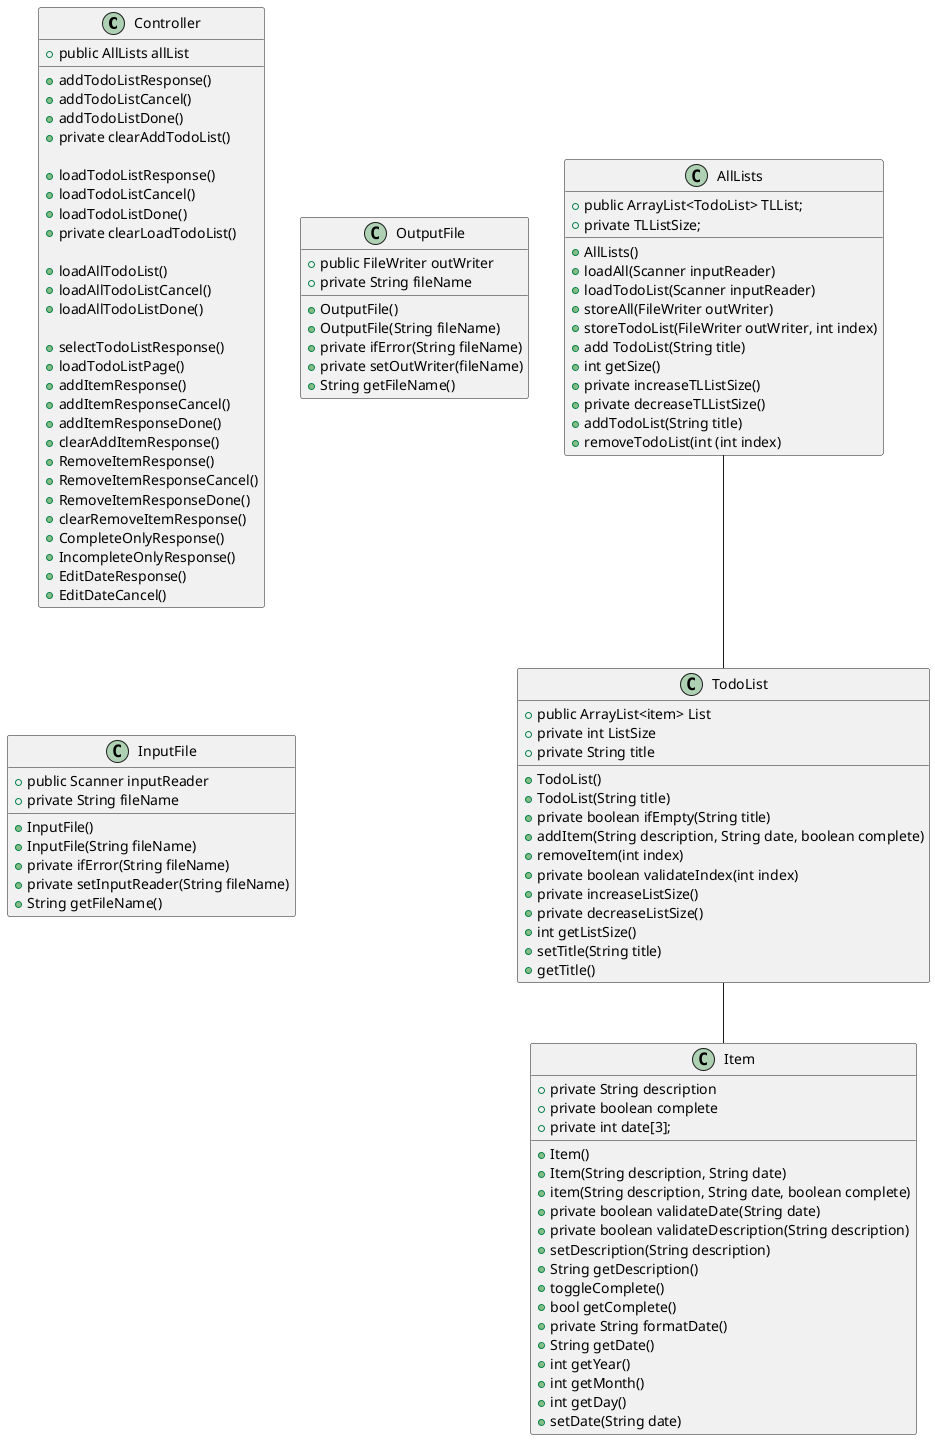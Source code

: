 @startuml
'https://plantuml.com/sequence-diagram
class Controller{
+public AllLists allList

+addTodoListResponse()
+addTodoListCancel()
+addTodoListDone()
+private clearAddTodoList()

+loadTodoListResponse()
+loadTodoListCancel()
+loadTodoListDone()
+private clearLoadTodoList()

+loadAllTodoList()
+loadAllTodoListCancel()
+loadAllTodoListDone()

+selectTodoListResponse()
+loadTodoListPage()
+addItemResponse()
+addItemResponseCancel()
+addItemResponseDone()
+clearAddItemResponse()
+RemoveItemResponse()
+RemoveItemResponseCancel()
+RemoveItemResponseDone()
+clearRemoveItemResponse()
+CompleteOnlyResponse()
+IncompleteOnlyResponse()
+EditDateResponse()
+EditDateCancel()

}
class Item{
+private String description
+private boolean complete
+private int date[3];
+Item()
+Item(String description, String date)
+item(String description, String date, boolean complete)
+private boolean validateDate(String date)
+private boolean validateDescription(String description)
+setDescription(String description)
+String getDescription()
+toggleComplete()
+bool getComplete()
+private String formatDate()
+String getDate()
+int getYear()
+int getMonth()
+int getDay()
+setDate(String date)
}

TodoList -- Item

class TodoList{
+public ArrayList<item> List
+private int ListSize
+private String title
+TodoList()
+TodoList(String title)
+private boolean ifEmpty(String title)
+addItem(String description, String date, boolean complete)
+removeItem(int index)
+private boolean validateIndex(int index)
+private increaseListSize()
+private decreaseListSize()
+int getListSize()
+setTitle(String title)
+getTitle()
}
AllLists -- TodoList
class AllLists{
+public ArrayList<TodoList> TLList;
+private TLListSize;
+AllLists()
+loadAll(Scanner inputReader)
+loadTodoList(Scanner inputReader)
+storeAll(FileWriter outWriter)
+storeTodoList(FileWriter outWriter, int index)
+add TodoList(String title)
+int getSize()
+private increaseTLListSize()
+private decreaseTLListSize()
+addTodoList(String title)
+removeTodoList(int (int index)
}
class OutputFile{
+public FileWriter outWriter
+private String fileName
+OutputFile()
+OutputFile(String fileName)
+private ifError(String fileName)
+private setOutWriter(fileName)
+String getFileName()
}
class InputFile{
+public Scanner inputReader
+private String fileName
+InputFile()
+InputFile(String fileName)
+private ifError(String fileName)
+private setInputReader(String fileName)
+String getFileName()
}
@enduml